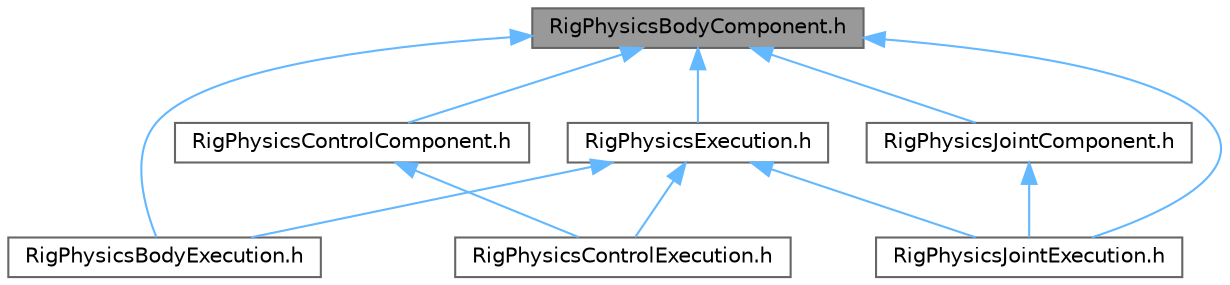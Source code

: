 digraph "RigPhysicsBodyComponent.h"
{
 // INTERACTIVE_SVG=YES
 // LATEX_PDF_SIZE
  bgcolor="transparent";
  edge [fontname=Helvetica,fontsize=10,labelfontname=Helvetica,labelfontsize=10];
  node [fontname=Helvetica,fontsize=10,shape=box,height=0.2,width=0.4];
  Node1 [id="Node000001",label="RigPhysicsBodyComponent.h",height=0.2,width=0.4,color="gray40", fillcolor="grey60", style="filled", fontcolor="black",tooltip=" "];
  Node1 -> Node2 [id="edge1_Node000001_Node000002",dir="back",color="steelblue1",style="solid",tooltip=" "];
  Node2 [id="Node000002",label="RigPhysicsBodyExecution.h",height=0.2,width=0.4,color="grey40", fillcolor="white", style="filled",URL="$d2/d39/RigPhysicsBodyExecution_8h.html",tooltip=" "];
  Node1 -> Node3 [id="edge2_Node000001_Node000003",dir="back",color="steelblue1",style="solid",tooltip=" "];
  Node3 [id="Node000003",label="RigPhysicsControlComponent.h",height=0.2,width=0.4,color="grey40", fillcolor="white", style="filled",URL="$d5/d63/RigPhysicsControlComponent_8h.html",tooltip=" "];
  Node3 -> Node4 [id="edge3_Node000003_Node000004",dir="back",color="steelblue1",style="solid",tooltip=" "];
  Node4 [id="Node000004",label="RigPhysicsControlExecution.h",height=0.2,width=0.4,color="grey40", fillcolor="white", style="filled",URL="$da/d28/RigPhysicsControlExecution_8h.html",tooltip=" "];
  Node1 -> Node5 [id="edge4_Node000001_Node000005",dir="back",color="steelblue1",style="solid",tooltip=" "];
  Node5 [id="Node000005",label="RigPhysicsExecution.h",height=0.2,width=0.4,color="grey40", fillcolor="white", style="filled",URL="$d3/d22/RigPhysicsExecution_8h.html",tooltip=" "];
  Node5 -> Node2 [id="edge5_Node000005_Node000002",dir="back",color="steelblue1",style="solid",tooltip=" "];
  Node5 -> Node4 [id="edge6_Node000005_Node000004",dir="back",color="steelblue1",style="solid",tooltip=" "];
  Node5 -> Node6 [id="edge7_Node000005_Node000006",dir="back",color="steelblue1",style="solid",tooltip=" "];
  Node6 [id="Node000006",label="RigPhysicsJointExecution.h",height=0.2,width=0.4,color="grey40", fillcolor="white", style="filled",URL="$d0/d93/RigPhysicsJointExecution_8h.html",tooltip=" "];
  Node1 -> Node7 [id="edge8_Node000001_Node000007",dir="back",color="steelblue1",style="solid",tooltip=" "];
  Node7 [id="Node000007",label="RigPhysicsJointComponent.h",height=0.2,width=0.4,color="grey40", fillcolor="white", style="filled",URL="$d4/da3/RigPhysicsJointComponent_8h.html",tooltip=" "];
  Node7 -> Node6 [id="edge9_Node000007_Node000006",dir="back",color="steelblue1",style="solid",tooltip=" "];
  Node1 -> Node6 [id="edge10_Node000001_Node000006",dir="back",color="steelblue1",style="solid",tooltip=" "];
}
